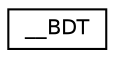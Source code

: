 digraph "Graphical Class Hierarchy"
{
  edge [fontname="Helvetica",fontsize="10",labelfontname="Helvetica",labelfontsize="10"];
  node [fontname="Helvetica",fontsize="10",shape=record];
  rankdir="LR";
  Node1 [label="__BDT",height=0.2,width=0.4,color="black", fillcolor="white", style="filled",URL="$union_____b_d_t.html"];
}

